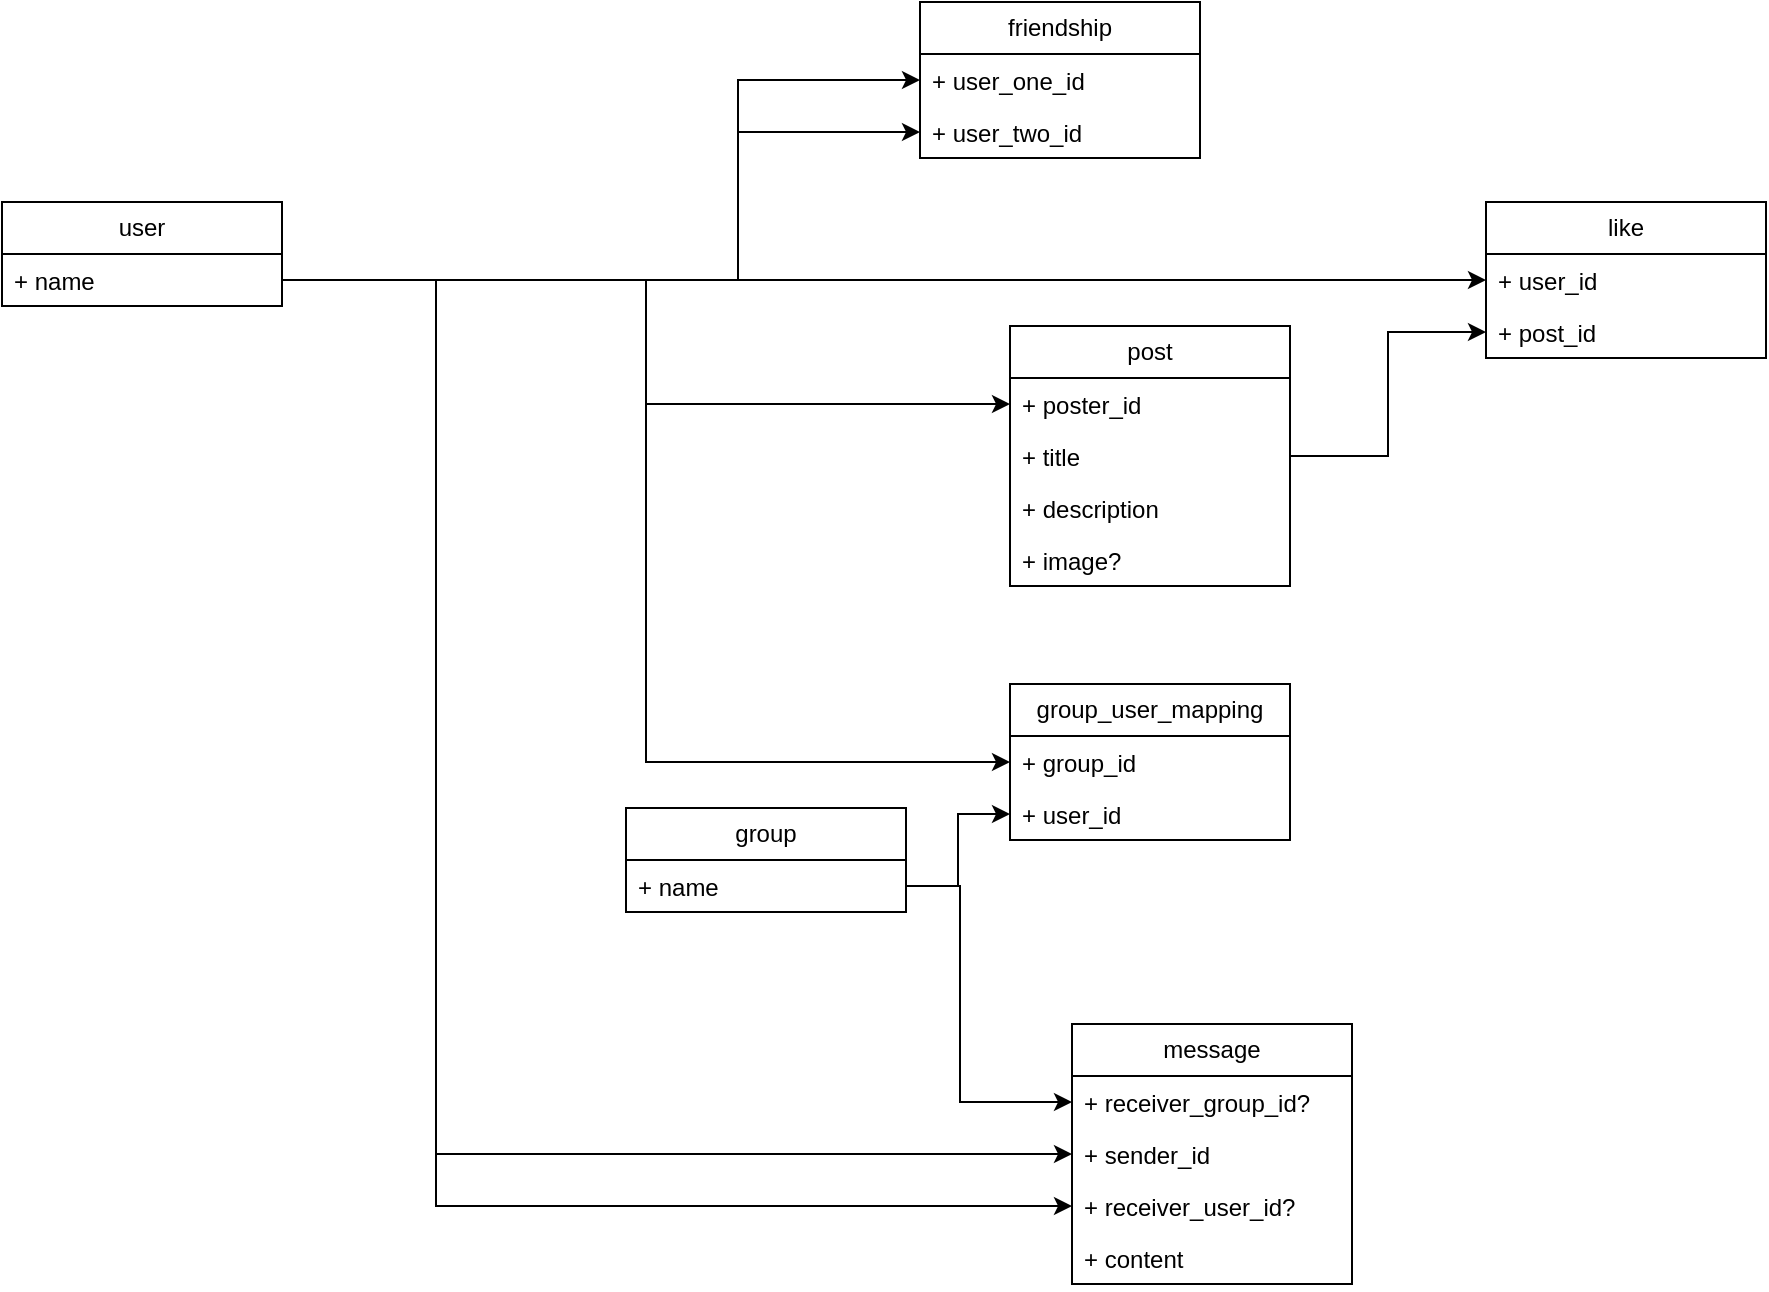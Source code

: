 <mxfile version="21.5.0" type="device">
  <diagram name="Page-1" id="g-AkpSiMQ5vcPVemimyc">
    <mxGraphModel dx="1418" dy="828" grid="0" gridSize="10" guides="1" tooltips="1" connect="1" arrows="1" fold="1" page="1" pageScale="1" pageWidth="1169" pageHeight="827" math="0" shadow="0">
      <root>
        <mxCell id="0" />
        <mxCell id="1" parent="0" />
        <mxCell id="WDkFCps6iTmbqrnAUMCD-1" value="user" style="swimlane;fontStyle=0;childLayout=stackLayout;horizontal=1;startSize=26;fillColor=none;horizontalStack=0;resizeParent=1;resizeParentMax=0;resizeLast=0;collapsible=1;marginBottom=0;whiteSpace=wrap;html=1;" parent="1" vertex="1">
          <mxGeometry x="53" y="186" width="140" height="52" as="geometry" />
        </mxCell>
        <mxCell id="WDkFCps6iTmbqrnAUMCD-2" value="+ name" style="text;strokeColor=none;fillColor=none;align=left;verticalAlign=top;spacingLeft=4;spacingRight=4;overflow=hidden;rotatable=0;points=[[0,0.5],[1,0.5]];portConstraint=eastwest;whiteSpace=wrap;html=1;" parent="WDkFCps6iTmbqrnAUMCD-1" vertex="1">
          <mxGeometry y="26" width="140" height="26" as="geometry" />
        </mxCell>
        <mxCell id="WDkFCps6iTmbqrnAUMCD-6" value="post" style="swimlane;fontStyle=0;childLayout=stackLayout;horizontal=1;startSize=26;fillColor=none;horizontalStack=0;resizeParent=1;resizeParentMax=0;resizeLast=0;collapsible=1;marginBottom=0;whiteSpace=wrap;html=1;" parent="1" vertex="1">
          <mxGeometry x="557" y="248" width="140" height="130" as="geometry" />
        </mxCell>
        <mxCell id="WDkFCps6iTmbqrnAUMCD-33" value="+ poster_id" style="text;strokeColor=none;fillColor=none;align=left;verticalAlign=top;spacingLeft=4;spacingRight=4;overflow=hidden;rotatable=0;points=[[0,0.5],[1,0.5]];portConstraint=eastwest;whiteSpace=wrap;html=1;" parent="WDkFCps6iTmbqrnAUMCD-6" vertex="1">
          <mxGeometry y="26" width="140" height="26" as="geometry" />
        </mxCell>
        <mxCell id="WDkFCps6iTmbqrnAUMCD-8" value="+ title" style="text;strokeColor=none;fillColor=none;align=left;verticalAlign=top;spacingLeft=4;spacingRight=4;overflow=hidden;rotatable=0;points=[[0,0.5],[1,0.5]];portConstraint=eastwest;whiteSpace=wrap;html=1;" parent="WDkFCps6iTmbqrnAUMCD-6" vertex="1">
          <mxGeometry y="52" width="140" height="26" as="geometry" />
        </mxCell>
        <mxCell id="WDkFCps6iTmbqrnAUMCD-9" value="+ description" style="text;strokeColor=none;fillColor=none;align=left;verticalAlign=top;spacingLeft=4;spacingRight=4;overflow=hidden;rotatable=0;points=[[0,0.5],[1,0.5]];portConstraint=eastwest;whiteSpace=wrap;html=1;" parent="WDkFCps6iTmbqrnAUMCD-6" vertex="1">
          <mxGeometry y="78" width="140" height="26" as="geometry" />
        </mxCell>
        <mxCell id="WDkFCps6iTmbqrnAUMCD-7" value="+ image?" style="text;strokeColor=none;fillColor=none;align=left;verticalAlign=top;spacingLeft=4;spacingRight=4;overflow=hidden;rotatable=0;points=[[0,0.5],[1,0.5]];portConstraint=eastwest;whiteSpace=wrap;html=1;" parent="WDkFCps6iTmbqrnAUMCD-6" vertex="1">
          <mxGeometry y="104" width="140" height="26" as="geometry" />
        </mxCell>
        <mxCell id="WDkFCps6iTmbqrnAUMCD-10" value="like" style="swimlane;fontStyle=0;childLayout=stackLayout;horizontal=1;startSize=26;fillColor=none;horizontalStack=0;resizeParent=1;resizeParentMax=0;resizeLast=0;collapsible=1;marginBottom=0;whiteSpace=wrap;html=1;" parent="1" vertex="1">
          <mxGeometry x="795" y="186" width="140" height="78" as="geometry" />
        </mxCell>
        <mxCell id="WDkFCps6iTmbqrnAUMCD-11" value="+ user_id" style="text;strokeColor=none;fillColor=none;align=left;verticalAlign=top;spacingLeft=4;spacingRight=4;overflow=hidden;rotatable=0;points=[[0,0.5],[1,0.5]];portConstraint=eastwest;whiteSpace=wrap;html=1;" parent="WDkFCps6iTmbqrnAUMCD-10" vertex="1">
          <mxGeometry y="26" width="140" height="26" as="geometry" />
        </mxCell>
        <mxCell id="WDkFCps6iTmbqrnAUMCD-12" value="+ post_id" style="text;strokeColor=none;fillColor=none;align=left;verticalAlign=top;spacingLeft=4;spacingRight=4;overflow=hidden;rotatable=0;points=[[0,0.5],[1,0.5]];portConstraint=eastwest;whiteSpace=wrap;html=1;" parent="WDkFCps6iTmbqrnAUMCD-10" vertex="1">
          <mxGeometry y="52" width="140" height="26" as="geometry" />
        </mxCell>
        <mxCell id="WDkFCps6iTmbqrnAUMCD-13" value="friendship" style="swimlane;fontStyle=0;childLayout=stackLayout;horizontal=1;startSize=26;fillColor=none;horizontalStack=0;resizeParent=1;resizeParentMax=0;resizeLast=0;collapsible=1;marginBottom=0;whiteSpace=wrap;html=1;" parent="1" vertex="1">
          <mxGeometry x="512" y="86" width="140" height="78" as="geometry" />
        </mxCell>
        <mxCell id="WDkFCps6iTmbqrnAUMCD-14" value="+ user_one_id" style="text;strokeColor=none;fillColor=none;align=left;verticalAlign=top;spacingLeft=4;spacingRight=4;overflow=hidden;rotatable=0;points=[[0,0.5],[1,0.5]];portConstraint=eastwest;whiteSpace=wrap;html=1;" parent="WDkFCps6iTmbqrnAUMCD-13" vertex="1">
          <mxGeometry y="26" width="140" height="26" as="geometry" />
        </mxCell>
        <mxCell id="WDkFCps6iTmbqrnAUMCD-15" value="+ user_two_id" style="text;strokeColor=none;fillColor=none;align=left;verticalAlign=top;spacingLeft=4;spacingRight=4;overflow=hidden;rotatable=0;points=[[0,0.5],[1,0.5]];portConstraint=eastwest;whiteSpace=wrap;html=1;" parent="WDkFCps6iTmbqrnAUMCD-13" vertex="1">
          <mxGeometry y="52" width="140" height="26" as="geometry" />
        </mxCell>
        <mxCell id="WDkFCps6iTmbqrnAUMCD-17" value="message" style="swimlane;fontStyle=0;childLayout=stackLayout;horizontal=1;startSize=26;fillColor=none;horizontalStack=0;resizeParent=1;resizeParentMax=0;resizeLast=0;collapsible=1;marginBottom=0;whiteSpace=wrap;html=1;" parent="1" vertex="1">
          <mxGeometry x="588" y="597" width="140" height="130" as="geometry" />
        </mxCell>
        <mxCell id="WDkFCps6iTmbqrnAUMCD-19" value="+ receiver_group_id?" style="text;strokeColor=none;fillColor=none;align=left;verticalAlign=top;spacingLeft=4;spacingRight=4;overflow=hidden;rotatable=0;points=[[0,0.5],[1,0.5]];portConstraint=eastwest;whiteSpace=wrap;html=1;" parent="WDkFCps6iTmbqrnAUMCD-17" vertex="1">
          <mxGeometry y="26" width="140" height="26" as="geometry" />
        </mxCell>
        <mxCell id="WDkFCps6iTmbqrnAUMCD-18" value="+ sender_id" style="text;strokeColor=none;fillColor=none;align=left;verticalAlign=top;spacingLeft=4;spacingRight=4;overflow=hidden;rotatable=0;points=[[0,0.5],[1,0.5]];portConstraint=eastwest;whiteSpace=wrap;html=1;" parent="WDkFCps6iTmbqrnAUMCD-17" vertex="1">
          <mxGeometry y="52" width="140" height="26" as="geometry" />
        </mxCell>
        <mxCell id="WDkFCps6iTmbqrnAUMCD-37" value="+ receiver_user_id?" style="text;strokeColor=none;fillColor=none;align=left;verticalAlign=top;spacingLeft=4;spacingRight=4;overflow=hidden;rotatable=0;points=[[0,0.5],[1,0.5]];portConstraint=eastwest;whiteSpace=wrap;html=1;" parent="WDkFCps6iTmbqrnAUMCD-17" vertex="1">
          <mxGeometry y="78" width="140" height="26" as="geometry" />
        </mxCell>
        <mxCell id="WDkFCps6iTmbqrnAUMCD-20" value="+ content" style="text;strokeColor=none;fillColor=none;align=left;verticalAlign=top;spacingLeft=4;spacingRight=4;overflow=hidden;rotatable=0;points=[[0,0.5],[1,0.5]];portConstraint=eastwest;whiteSpace=wrap;html=1;" parent="WDkFCps6iTmbqrnAUMCD-17" vertex="1">
          <mxGeometry y="104" width="140" height="26" as="geometry" />
        </mxCell>
        <mxCell id="WDkFCps6iTmbqrnAUMCD-21" value="group" style="swimlane;fontStyle=0;childLayout=stackLayout;horizontal=1;startSize=26;fillColor=none;horizontalStack=0;resizeParent=1;resizeParentMax=0;resizeLast=0;collapsible=1;marginBottom=0;whiteSpace=wrap;html=1;" parent="1" vertex="1">
          <mxGeometry x="365" y="489" width="140" height="52" as="geometry" />
        </mxCell>
        <mxCell id="WDkFCps6iTmbqrnAUMCD-22" value="+ name" style="text;strokeColor=none;fillColor=none;align=left;verticalAlign=top;spacingLeft=4;spacingRight=4;overflow=hidden;rotatable=0;points=[[0,0.5],[1,0.5]];portConstraint=eastwest;whiteSpace=wrap;html=1;" parent="WDkFCps6iTmbqrnAUMCD-21" vertex="1">
          <mxGeometry y="26" width="140" height="26" as="geometry" />
        </mxCell>
        <mxCell id="WDkFCps6iTmbqrnAUMCD-25" value="group_user_mapping" style="swimlane;fontStyle=0;childLayout=stackLayout;horizontal=1;startSize=26;fillColor=none;horizontalStack=0;resizeParent=1;resizeParentMax=0;resizeLast=0;collapsible=1;marginBottom=0;whiteSpace=wrap;html=1;" parent="1" vertex="1">
          <mxGeometry x="557" y="427" width="140" height="78" as="geometry" />
        </mxCell>
        <mxCell id="WDkFCps6iTmbqrnAUMCD-26" value="+ group_id" style="text;strokeColor=none;fillColor=none;align=left;verticalAlign=top;spacingLeft=4;spacingRight=4;overflow=hidden;rotatable=0;points=[[0,0.5],[1,0.5]];portConstraint=eastwest;whiteSpace=wrap;html=1;" parent="WDkFCps6iTmbqrnAUMCD-25" vertex="1">
          <mxGeometry y="26" width="140" height="26" as="geometry" />
        </mxCell>
        <mxCell id="WDkFCps6iTmbqrnAUMCD-27" value="+ user_id" style="text;strokeColor=none;fillColor=none;align=left;verticalAlign=top;spacingLeft=4;spacingRight=4;overflow=hidden;rotatable=0;points=[[0,0.5],[1,0.5]];portConstraint=eastwest;whiteSpace=wrap;html=1;" parent="WDkFCps6iTmbqrnAUMCD-25" vertex="1">
          <mxGeometry y="52" width="140" height="26" as="geometry" />
        </mxCell>
        <mxCell id="WDkFCps6iTmbqrnAUMCD-30" style="edgeStyle=orthogonalEdgeStyle;rounded=0;orthogonalLoop=1;jettySize=auto;html=1;exitX=1;exitY=0.5;exitDx=0;exitDy=0;entryX=0;entryY=0.5;entryDx=0;entryDy=0;" parent="1" source="WDkFCps6iTmbqrnAUMCD-22" target="WDkFCps6iTmbqrnAUMCD-27" edge="1">
          <mxGeometry relative="1" as="geometry" />
        </mxCell>
        <mxCell id="WDkFCps6iTmbqrnAUMCD-31" style="edgeStyle=orthogonalEdgeStyle;rounded=0;orthogonalLoop=1;jettySize=auto;html=1;exitX=1;exitY=0.5;exitDx=0;exitDy=0;entryX=0;entryY=0.5;entryDx=0;entryDy=0;" parent="1" source="WDkFCps6iTmbqrnAUMCD-2" target="WDkFCps6iTmbqrnAUMCD-26" edge="1">
          <mxGeometry relative="1" as="geometry">
            <Array as="points">
              <mxPoint x="375" y="225" />
              <mxPoint x="375" y="466" />
            </Array>
          </mxGeometry>
        </mxCell>
        <mxCell id="WDkFCps6iTmbqrnAUMCD-32" style="edgeStyle=orthogonalEdgeStyle;rounded=0;orthogonalLoop=1;jettySize=auto;html=1;exitX=1;exitY=0.5;exitDx=0;exitDy=0;entryX=0;entryY=0.5;entryDx=0;entryDy=0;" parent="1" source="WDkFCps6iTmbqrnAUMCD-8" target="WDkFCps6iTmbqrnAUMCD-12" edge="1">
          <mxGeometry relative="1" as="geometry" />
        </mxCell>
        <mxCell id="WDkFCps6iTmbqrnAUMCD-34" style="edgeStyle=orthogonalEdgeStyle;rounded=0;orthogonalLoop=1;jettySize=auto;html=1;exitX=1;exitY=0.5;exitDx=0;exitDy=0;entryX=0;entryY=0.5;entryDx=0;entryDy=0;" parent="1" source="WDkFCps6iTmbqrnAUMCD-2" target="WDkFCps6iTmbqrnAUMCD-33" edge="1">
          <mxGeometry relative="1" as="geometry" />
        </mxCell>
        <mxCell id="WDkFCps6iTmbqrnAUMCD-36" style="edgeStyle=orthogonalEdgeStyle;rounded=0;orthogonalLoop=1;jettySize=auto;html=1;exitX=1;exitY=0.5;exitDx=0;exitDy=0;entryX=0;entryY=0.5;entryDx=0;entryDy=0;" parent="1" source="WDkFCps6iTmbqrnAUMCD-2" target="WDkFCps6iTmbqrnAUMCD-10" edge="1">
          <mxGeometry relative="1" as="geometry">
            <Array as="points">
              <mxPoint x="422" y="225" />
              <mxPoint x="422" y="225" />
            </Array>
          </mxGeometry>
        </mxCell>
        <mxCell id="WDkFCps6iTmbqrnAUMCD-38" style="edgeStyle=orthogonalEdgeStyle;rounded=0;orthogonalLoop=1;jettySize=auto;html=1;exitX=1;exitY=0.5;exitDx=0;exitDy=0;entryX=0;entryY=0.5;entryDx=0;entryDy=0;" parent="1" source="WDkFCps6iTmbqrnAUMCD-2" target="WDkFCps6iTmbqrnAUMCD-14" edge="1">
          <mxGeometry relative="1" as="geometry">
            <Array as="points">
              <mxPoint x="421" y="225" />
              <mxPoint x="421" y="125" />
            </Array>
          </mxGeometry>
        </mxCell>
        <mxCell id="WDkFCps6iTmbqrnAUMCD-39" style="edgeStyle=orthogonalEdgeStyle;rounded=0;orthogonalLoop=1;jettySize=auto;html=1;exitX=1;exitY=0.5;exitDx=0;exitDy=0;entryX=0;entryY=0.5;entryDx=0;entryDy=0;" parent="1" source="WDkFCps6iTmbqrnAUMCD-2" target="WDkFCps6iTmbqrnAUMCD-15" edge="1">
          <mxGeometry relative="1" as="geometry">
            <Array as="points">
              <mxPoint x="421" y="225" />
              <mxPoint x="421" y="151" />
            </Array>
          </mxGeometry>
        </mxCell>
        <mxCell id="WDkFCps6iTmbqrnAUMCD-40" style="edgeStyle=orthogonalEdgeStyle;rounded=0;orthogonalLoop=1;jettySize=auto;html=1;exitX=1;exitY=0.5;exitDx=0;exitDy=0;entryX=0;entryY=0.5;entryDx=0;entryDy=0;" parent="1" source="WDkFCps6iTmbqrnAUMCD-2" target="WDkFCps6iTmbqrnAUMCD-18" edge="1">
          <mxGeometry relative="1" as="geometry">
            <Array as="points">
              <mxPoint x="270" y="225" />
              <mxPoint x="270" y="662" />
            </Array>
          </mxGeometry>
        </mxCell>
        <mxCell id="WDkFCps6iTmbqrnAUMCD-41" style="edgeStyle=orthogonalEdgeStyle;rounded=0;orthogonalLoop=1;jettySize=auto;html=1;exitX=1;exitY=0.5;exitDx=0;exitDy=0;entryX=0;entryY=0.5;entryDx=0;entryDy=0;" parent="1" source="WDkFCps6iTmbqrnAUMCD-2" target="WDkFCps6iTmbqrnAUMCD-37" edge="1">
          <mxGeometry relative="1" as="geometry">
            <Array as="points">
              <mxPoint x="270" y="225" />
              <mxPoint x="270" y="688" />
            </Array>
          </mxGeometry>
        </mxCell>
        <mxCell id="WDkFCps6iTmbqrnAUMCD-42" style="edgeStyle=orthogonalEdgeStyle;rounded=0;orthogonalLoop=1;jettySize=auto;html=1;exitX=1;exitY=0.5;exitDx=0;exitDy=0;entryX=0;entryY=0.5;entryDx=0;entryDy=0;" parent="1" source="WDkFCps6iTmbqrnAUMCD-22" target="WDkFCps6iTmbqrnAUMCD-19" edge="1">
          <mxGeometry relative="1" as="geometry">
            <Array as="points">
              <mxPoint x="532" y="528" />
              <mxPoint x="532" y="636" />
            </Array>
          </mxGeometry>
        </mxCell>
      </root>
    </mxGraphModel>
  </diagram>
</mxfile>
